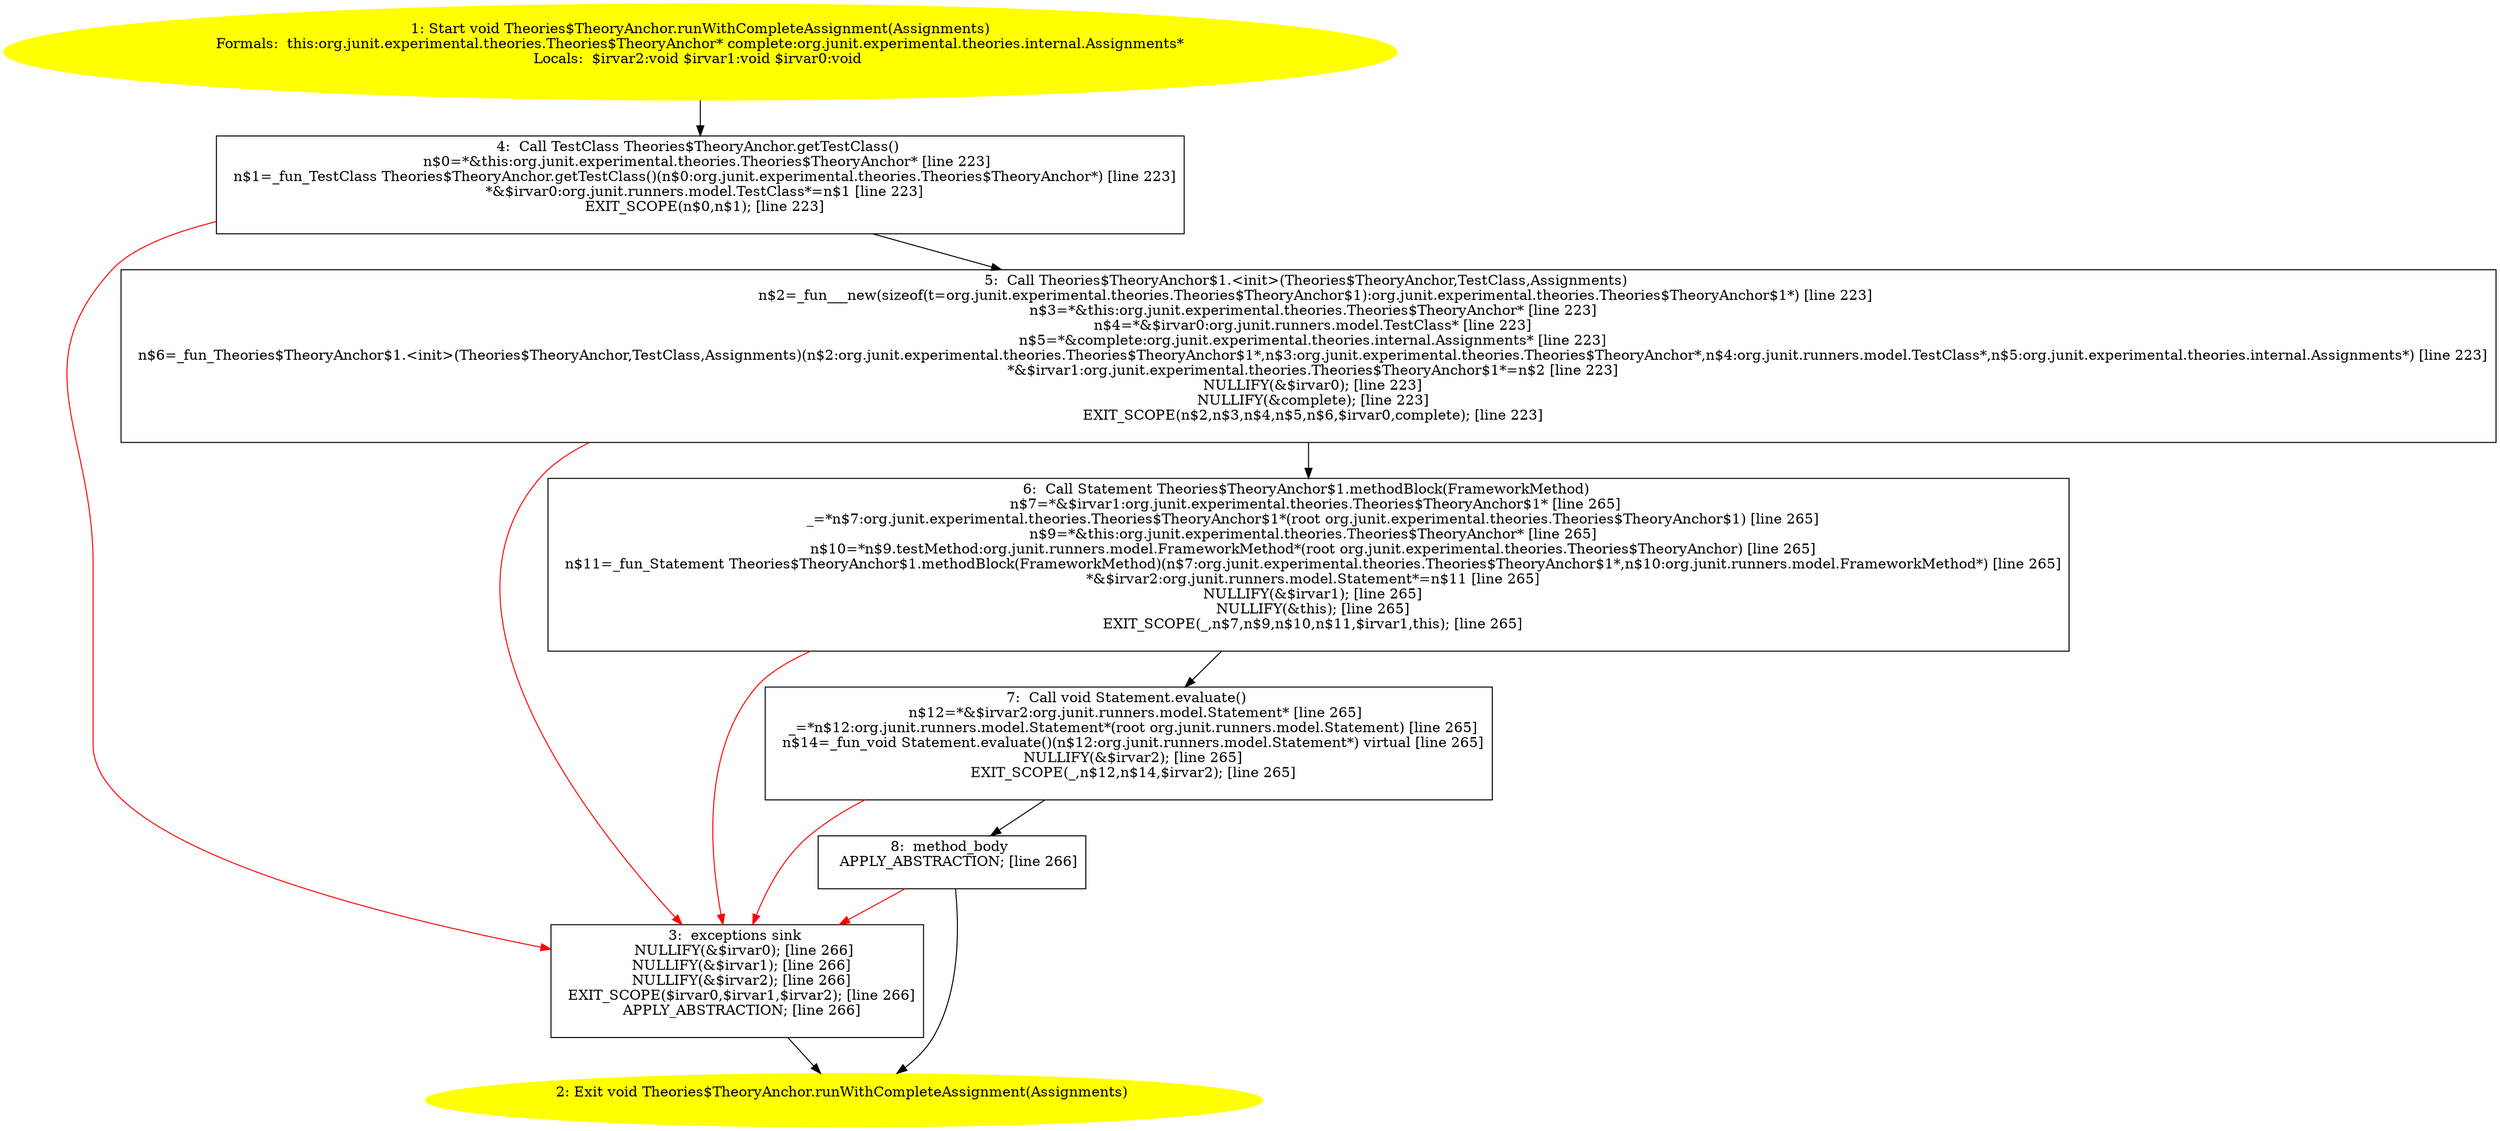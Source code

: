 /* @generated */
digraph cfg {
"org.junit.experimental.theories.Theories$TheoryAnchor.runWithCompleteAssignment(org.junit.experiment.ac1dd3a20152844ee309772dfbdfe4be_1" [label="1: Start void Theories$TheoryAnchor.runWithCompleteAssignment(Assignments)\nFormals:  this:org.junit.experimental.theories.Theories$TheoryAnchor* complete:org.junit.experimental.theories.internal.Assignments*\nLocals:  $irvar2:void $irvar1:void $irvar0:void \n  " color=yellow style=filled]
	

	 "org.junit.experimental.theories.Theories$TheoryAnchor.runWithCompleteAssignment(org.junit.experiment.ac1dd3a20152844ee309772dfbdfe4be_1" -> "org.junit.experimental.theories.Theories$TheoryAnchor.runWithCompleteAssignment(org.junit.experiment.ac1dd3a20152844ee309772dfbdfe4be_4" ;
"org.junit.experimental.theories.Theories$TheoryAnchor.runWithCompleteAssignment(org.junit.experiment.ac1dd3a20152844ee309772dfbdfe4be_2" [label="2: Exit void Theories$TheoryAnchor.runWithCompleteAssignment(Assignments) \n  " color=yellow style=filled]
	

"org.junit.experimental.theories.Theories$TheoryAnchor.runWithCompleteAssignment(org.junit.experiment.ac1dd3a20152844ee309772dfbdfe4be_3" [label="3:  exceptions sink \n   NULLIFY(&$irvar0); [line 266]\n  NULLIFY(&$irvar1); [line 266]\n  NULLIFY(&$irvar2); [line 266]\n  EXIT_SCOPE($irvar0,$irvar1,$irvar2); [line 266]\n  APPLY_ABSTRACTION; [line 266]\n " shape="box"]
	

	 "org.junit.experimental.theories.Theories$TheoryAnchor.runWithCompleteAssignment(org.junit.experiment.ac1dd3a20152844ee309772dfbdfe4be_3" -> "org.junit.experimental.theories.Theories$TheoryAnchor.runWithCompleteAssignment(org.junit.experiment.ac1dd3a20152844ee309772dfbdfe4be_2" ;
"org.junit.experimental.theories.Theories$TheoryAnchor.runWithCompleteAssignment(org.junit.experiment.ac1dd3a20152844ee309772dfbdfe4be_4" [label="4:  Call TestClass Theories$TheoryAnchor.getTestClass() \n   n$0=*&this:org.junit.experimental.theories.Theories$TheoryAnchor* [line 223]\n  n$1=_fun_TestClass Theories$TheoryAnchor.getTestClass()(n$0:org.junit.experimental.theories.Theories$TheoryAnchor*) [line 223]\n  *&$irvar0:org.junit.runners.model.TestClass*=n$1 [line 223]\n  EXIT_SCOPE(n$0,n$1); [line 223]\n " shape="box"]
	

	 "org.junit.experimental.theories.Theories$TheoryAnchor.runWithCompleteAssignment(org.junit.experiment.ac1dd3a20152844ee309772dfbdfe4be_4" -> "org.junit.experimental.theories.Theories$TheoryAnchor.runWithCompleteAssignment(org.junit.experiment.ac1dd3a20152844ee309772dfbdfe4be_5" ;
	 "org.junit.experimental.theories.Theories$TheoryAnchor.runWithCompleteAssignment(org.junit.experiment.ac1dd3a20152844ee309772dfbdfe4be_4" -> "org.junit.experimental.theories.Theories$TheoryAnchor.runWithCompleteAssignment(org.junit.experiment.ac1dd3a20152844ee309772dfbdfe4be_3" [color="red" ];
"org.junit.experimental.theories.Theories$TheoryAnchor.runWithCompleteAssignment(org.junit.experiment.ac1dd3a20152844ee309772dfbdfe4be_5" [label="5:  Call Theories$TheoryAnchor$1.<init>(Theories$TheoryAnchor,TestClass,Assignments) \n   n$2=_fun___new(sizeof(t=org.junit.experimental.theories.Theories$TheoryAnchor$1):org.junit.experimental.theories.Theories$TheoryAnchor$1*) [line 223]\n  n$3=*&this:org.junit.experimental.theories.Theories$TheoryAnchor* [line 223]\n  n$4=*&$irvar0:org.junit.runners.model.TestClass* [line 223]\n  n$5=*&complete:org.junit.experimental.theories.internal.Assignments* [line 223]\n  n$6=_fun_Theories$TheoryAnchor$1.<init>(Theories$TheoryAnchor,TestClass,Assignments)(n$2:org.junit.experimental.theories.Theories$TheoryAnchor$1*,n$3:org.junit.experimental.theories.Theories$TheoryAnchor*,n$4:org.junit.runners.model.TestClass*,n$5:org.junit.experimental.theories.internal.Assignments*) [line 223]\n  *&$irvar1:org.junit.experimental.theories.Theories$TheoryAnchor$1*=n$2 [line 223]\n  NULLIFY(&$irvar0); [line 223]\n  NULLIFY(&complete); [line 223]\n  EXIT_SCOPE(n$2,n$3,n$4,n$5,n$6,$irvar0,complete); [line 223]\n " shape="box"]
	

	 "org.junit.experimental.theories.Theories$TheoryAnchor.runWithCompleteAssignment(org.junit.experiment.ac1dd3a20152844ee309772dfbdfe4be_5" -> "org.junit.experimental.theories.Theories$TheoryAnchor.runWithCompleteAssignment(org.junit.experiment.ac1dd3a20152844ee309772dfbdfe4be_6" ;
	 "org.junit.experimental.theories.Theories$TheoryAnchor.runWithCompleteAssignment(org.junit.experiment.ac1dd3a20152844ee309772dfbdfe4be_5" -> "org.junit.experimental.theories.Theories$TheoryAnchor.runWithCompleteAssignment(org.junit.experiment.ac1dd3a20152844ee309772dfbdfe4be_3" [color="red" ];
"org.junit.experimental.theories.Theories$TheoryAnchor.runWithCompleteAssignment(org.junit.experiment.ac1dd3a20152844ee309772dfbdfe4be_6" [label="6:  Call Statement Theories$TheoryAnchor$1.methodBlock(FrameworkMethod) \n   n$7=*&$irvar1:org.junit.experimental.theories.Theories$TheoryAnchor$1* [line 265]\n  _=*n$7:org.junit.experimental.theories.Theories$TheoryAnchor$1*(root org.junit.experimental.theories.Theories$TheoryAnchor$1) [line 265]\n  n$9=*&this:org.junit.experimental.theories.Theories$TheoryAnchor* [line 265]\n  n$10=*n$9.testMethod:org.junit.runners.model.FrameworkMethod*(root org.junit.experimental.theories.Theories$TheoryAnchor) [line 265]\n  n$11=_fun_Statement Theories$TheoryAnchor$1.methodBlock(FrameworkMethod)(n$7:org.junit.experimental.theories.Theories$TheoryAnchor$1*,n$10:org.junit.runners.model.FrameworkMethod*) [line 265]\n  *&$irvar2:org.junit.runners.model.Statement*=n$11 [line 265]\n  NULLIFY(&$irvar1); [line 265]\n  NULLIFY(&this); [line 265]\n  EXIT_SCOPE(_,n$7,n$9,n$10,n$11,$irvar1,this); [line 265]\n " shape="box"]
	

	 "org.junit.experimental.theories.Theories$TheoryAnchor.runWithCompleteAssignment(org.junit.experiment.ac1dd3a20152844ee309772dfbdfe4be_6" -> "org.junit.experimental.theories.Theories$TheoryAnchor.runWithCompleteAssignment(org.junit.experiment.ac1dd3a20152844ee309772dfbdfe4be_7" ;
	 "org.junit.experimental.theories.Theories$TheoryAnchor.runWithCompleteAssignment(org.junit.experiment.ac1dd3a20152844ee309772dfbdfe4be_6" -> "org.junit.experimental.theories.Theories$TheoryAnchor.runWithCompleteAssignment(org.junit.experiment.ac1dd3a20152844ee309772dfbdfe4be_3" [color="red" ];
"org.junit.experimental.theories.Theories$TheoryAnchor.runWithCompleteAssignment(org.junit.experiment.ac1dd3a20152844ee309772dfbdfe4be_7" [label="7:  Call void Statement.evaluate() \n   n$12=*&$irvar2:org.junit.runners.model.Statement* [line 265]\n  _=*n$12:org.junit.runners.model.Statement*(root org.junit.runners.model.Statement) [line 265]\n  n$14=_fun_void Statement.evaluate()(n$12:org.junit.runners.model.Statement*) virtual [line 265]\n  NULLIFY(&$irvar2); [line 265]\n  EXIT_SCOPE(_,n$12,n$14,$irvar2); [line 265]\n " shape="box"]
	

	 "org.junit.experimental.theories.Theories$TheoryAnchor.runWithCompleteAssignment(org.junit.experiment.ac1dd3a20152844ee309772dfbdfe4be_7" -> "org.junit.experimental.theories.Theories$TheoryAnchor.runWithCompleteAssignment(org.junit.experiment.ac1dd3a20152844ee309772dfbdfe4be_8" ;
	 "org.junit.experimental.theories.Theories$TheoryAnchor.runWithCompleteAssignment(org.junit.experiment.ac1dd3a20152844ee309772dfbdfe4be_7" -> "org.junit.experimental.theories.Theories$TheoryAnchor.runWithCompleteAssignment(org.junit.experiment.ac1dd3a20152844ee309772dfbdfe4be_3" [color="red" ];
"org.junit.experimental.theories.Theories$TheoryAnchor.runWithCompleteAssignment(org.junit.experiment.ac1dd3a20152844ee309772dfbdfe4be_8" [label="8:  method_body \n   APPLY_ABSTRACTION; [line 266]\n " shape="box"]
	

	 "org.junit.experimental.theories.Theories$TheoryAnchor.runWithCompleteAssignment(org.junit.experiment.ac1dd3a20152844ee309772dfbdfe4be_8" -> "org.junit.experimental.theories.Theories$TheoryAnchor.runWithCompleteAssignment(org.junit.experiment.ac1dd3a20152844ee309772dfbdfe4be_2" ;
	 "org.junit.experimental.theories.Theories$TheoryAnchor.runWithCompleteAssignment(org.junit.experiment.ac1dd3a20152844ee309772dfbdfe4be_8" -> "org.junit.experimental.theories.Theories$TheoryAnchor.runWithCompleteAssignment(org.junit.experiment.ac1dd3a20152844ee309772dfbdfe4be_3" [color="red" ];
}
